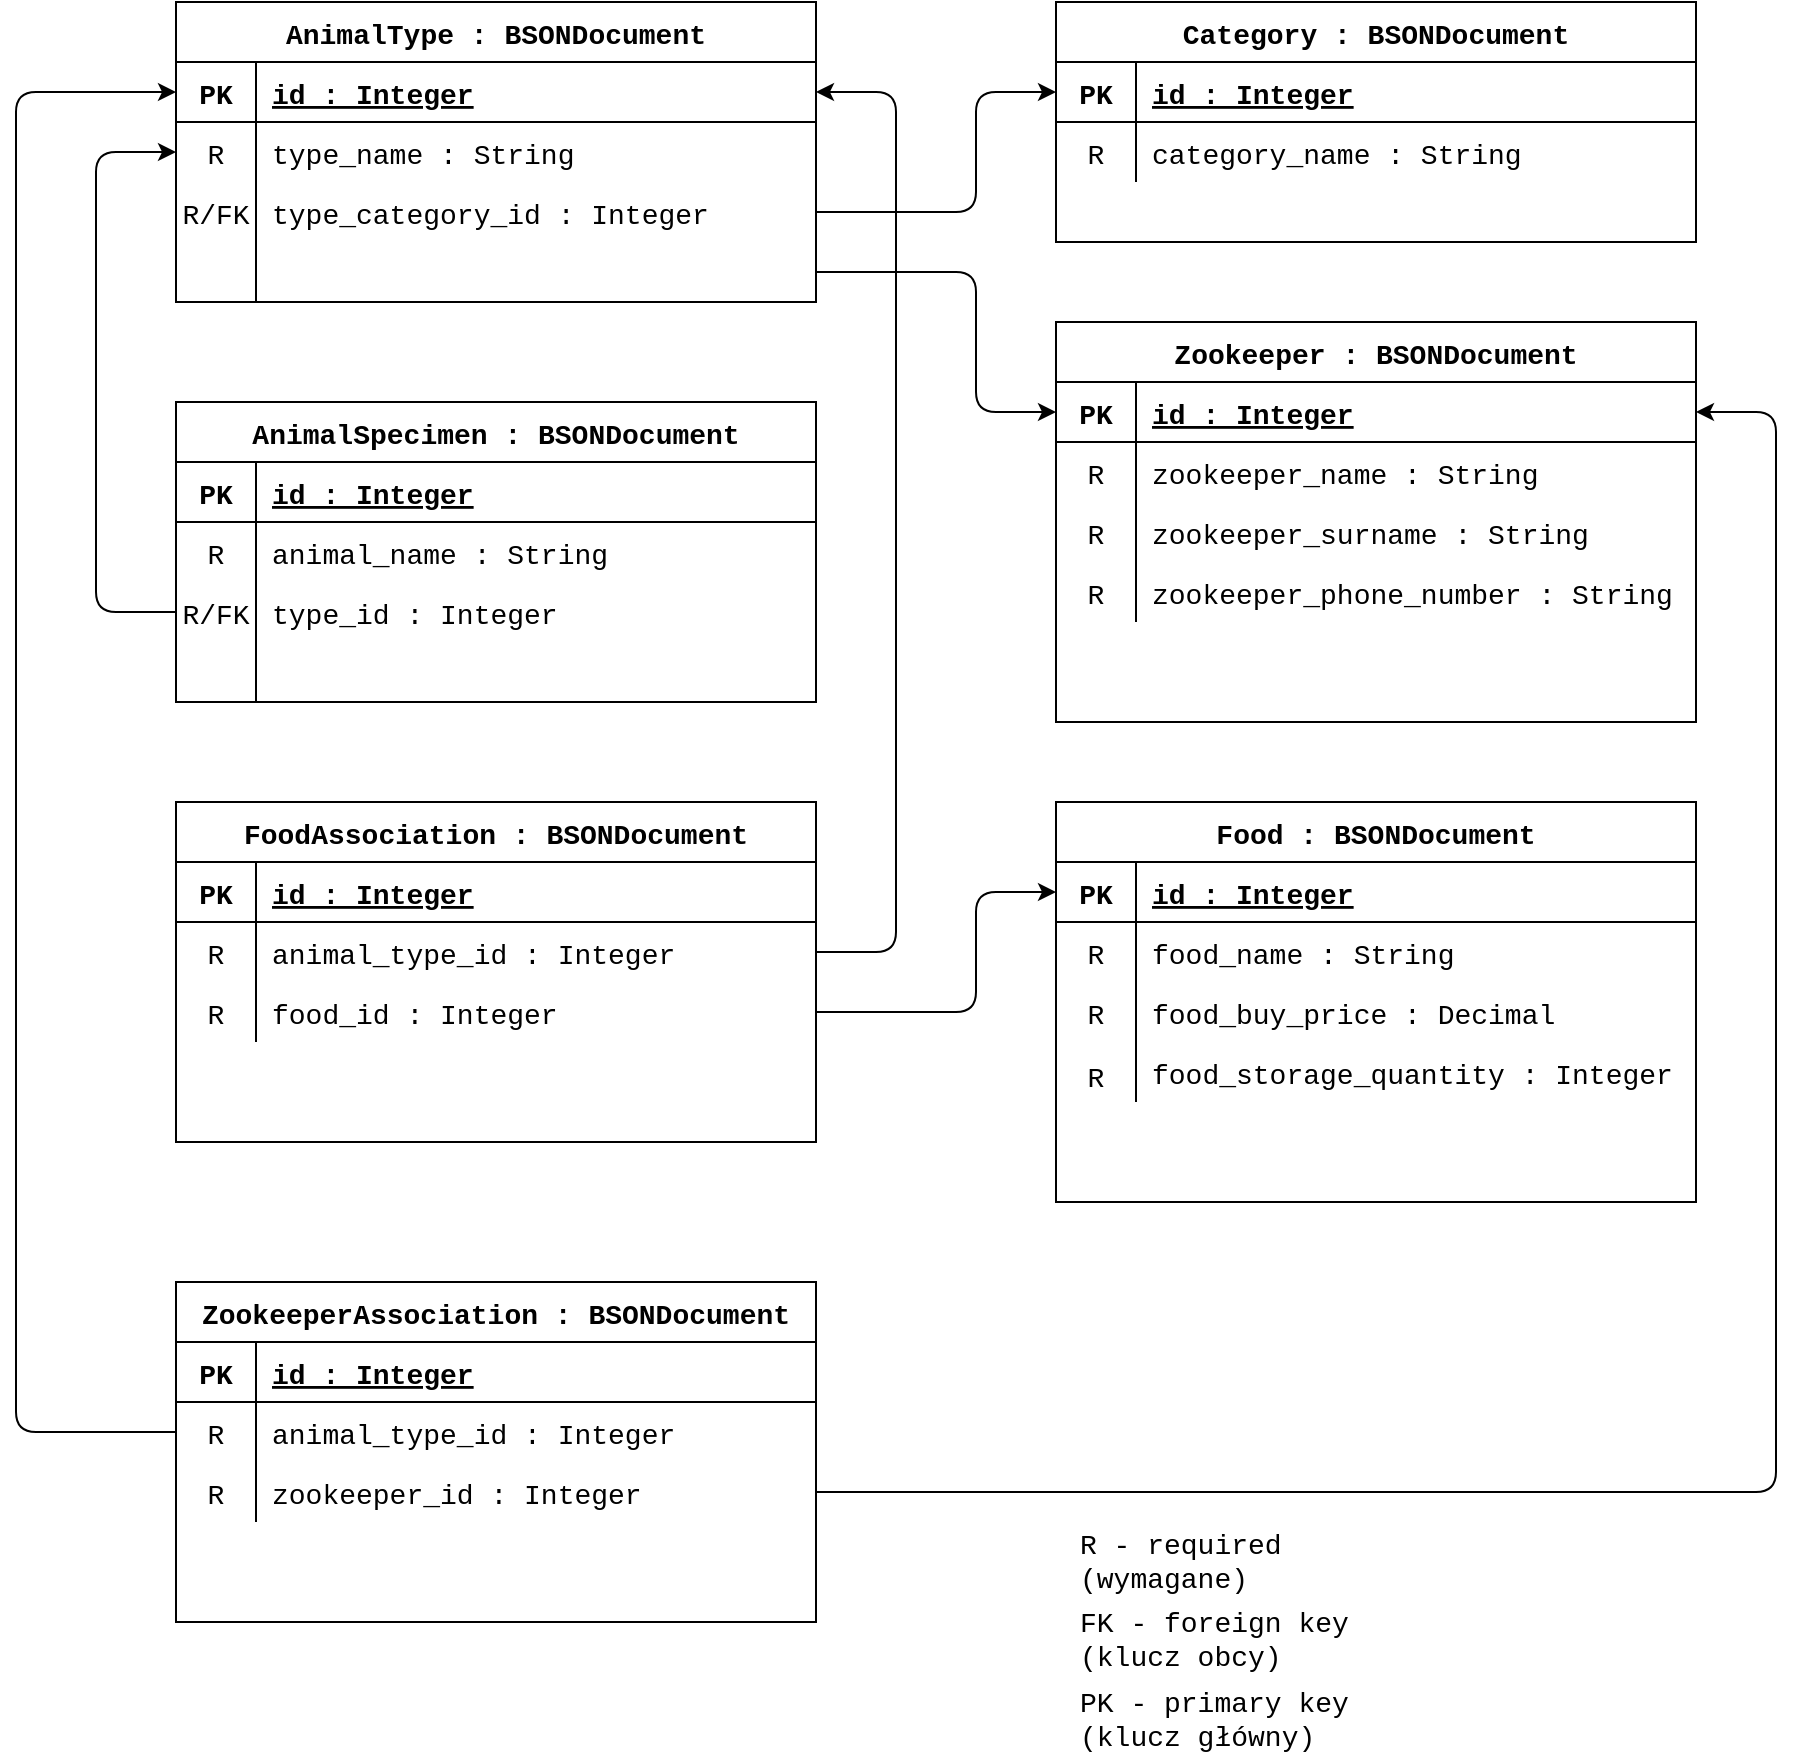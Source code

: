 <mxfile version="14.7.3" type="github">
  <diagram id="IGLxWHjV8x6iXl9puWFN" name="Page-1">
    <mxGraphModel dx="1822" dy="791" grid="1" gridSize="10" guides="1" tooltips="1" connect="1" arrows="1" fold="1" page="0" pageScale="1" pageWidth="827" pageHeight="1169" math="0" shadow="0">
      <root>
        <mxCell id="0" />
        <mxCell id="1" parent="0" />
        <mxCell id="Fxgzw8GBScZq0T7jmYtF-1" value="Zookeeper : BSONDocument" style="shape=table;startSize=30;container=1;collapsible=1;childLayout=tableLayout;fixedRows=1;rowLines=0;fontStyle=1;align=center;resizeLast=1;fontFamily=Courier New;fontSize=14;" parent="1" vertex="1">
          <mxGeometry x="440" y="240" width="320" height="200" as="geometry" />
        </mxCell>
        <mxCell id="Fxgzw8GBScZq0T7jmYtF-2" value="" style="shape=partialRectangle;collapsible=0;dropTarget=0;pointerEvents=0;fillColor=none;top=0;left=0;bottom=1;right=0;points=[[0,0.5],[1,0.5]];portConstraint=eastwest;fontFamily=Courier New;fontSize=14;" parent="Fxgzw8GBScZq0T7jmYtF-1" vertex="1">
          <mxGeometry y="30" width="320" height="30" as="geometry" />
        </mxCell>
        <mxCell id="Fxgzw8GBScZq0T7jmYtF-3" value="PK" style="shape=partialRectangle;connectable=0;fillColor=none;top=0;left=0;bottom=0;right=0;fontStyle=1;overflow=hidden;fontFamily=Courier New;fontSize=14;" parent="Fxgzw8GBScZq0T7jmYtF-2" vertex="1">
          <mxGeometry width="40" height="30" as="geometry" />
        </mxCell>
        <mxCell id="Fxgzw8GBScZq0T7jmYtF-4" value="id : Integer" style="shape=partialRectangle;connectable=0;fillColor=none;top=0;left=0;bottom=0;right=0;align=left;spacingLeft=6;fontStyle=5;overflow=hidden;fontFamily=Courier New;fontSize=14;" parent="Fxgzw8GBScZq0T7jmYtF-2" vertex="1">
          <mxGeometry x="40" width="280" height="30" as="geometry" />
        </mxCell>
        <mxCell id="Fxgzw8GBScZq0T7jmYtF-5" value="" style="shape=partialRectangle;collapsible=0;dropTarget=0;pointerEvents=0;fillColor=none;top=0;left=0;bottom=0;right=0;points=[[0,0.5],[1,0.5]];portConstraint=eastwest;fontFamily=Courier New;fontSize=14;" parent="Fxgzw8GBScZq0T7jmYtF-1" vertex="1">
          <mxGeometry y="60" width="320" height="30" as="geometry" />
        </mxCell>
        <mxCell id="Fxgzw8GBScZq0T7jmYtF-6" value="R" style="shape=partialRectangle;connectable=0;fillColor=none;top=0;left=0;bottom=0;right=0;editable=1;overflow=hidden;fontFamily=Courier New;fontSize=14;" parent="Fxgzw8GBScZq0T7jmYtF-5" vertex="1">
          <mxGeometry width="40" height="30" as="geometry" />
        </mxCell>
        <mxCell id="Fxgzw8GBScZq0T7jmYtF-7" value="zookeeper_name : String" style="shape=partialRectangle;connectable=0;fillColor=none;top=0;left=0;bottom=0;right=0;align=left;spacingLeft=6;overflow=hidden;fontFamily=Courier New;fontSize=14;" parent="Fxgzw8GBScZq0T7jmYtF-5" vertex="1">
          <mxGeometry x="40" width="280" height="30" as="geometry" />
        </mxCell>
        <mxCell id="Fxgzw8GBScZq0T7jmYtF-8" value="" style="shape=partialRectangle;collapsible=0;dropTarget=0;pointerEvents=0;fillColor=none;top=0;left=0;bottom=0;right=0;points=[[0,0.5],[1,0.5]];portConstraint=eastwest;fontFamily=Courier New;fontSize=14;" parent="Fxgzw8GBScZq0T7jmYtF-1" vertex="1">
          <mxGeometry y="90" width="320" height="30" as="geometry" />
        </mxCell>
        <mxCell id="Fxgzw8GBScZq0T7jmYtF-9" value="R" style="shape=partialRectangle;connectable=0;fillColor=none;top=0;left=0;bottom=0;right=0;editable=1;overflow=hidden;fontFamily=Courier New;fontSize=14;" parent="Fxgzw8GBScZq0T7jmYtF-8" vertex="1">
          <mxGeometry width="40" height="30" as="geometry" />
        </mxCell>
        <mxCell id="Fxgzw8GBScZq0T7jmYtF-10" value="zookeeper_surname : String" style="shape=partialRectangle;connectable=0;fillColor=none;top=0;left=0;bottom=0;right=0;align=left;spacingLeft=6;overflow=hidden;fontFamily=Courier New;fontSize=14;" parent="Fxgzw8GBScZq0T7jmYtF-8" vertex="1">
          <mxGeometry x="40" width="280" height="30" as="geometry" />
        </mxCell>
        <mxCell id="Fxgzw8GBScZq0T7jmYtF-11" value="" style="shape=partialRectangle;collapsible=0;dropTarget=0;pointerEvents=0;fillColor=none;top=0;left=0;bottom=0;right=0;points=[[0,0.5],[1,0.5]];portConstraint=eastwest;fontFamily=Courier New;fontSize=14;" parent="Fxgzw8GBScZq0T7jmYtF-1" vertex="1">
          <mxGeometry y="120" width="320" height="30" as="geometry" />
        </mxCell>
        <mxCell id="Fxgzw8GBScZq0T7jmYtF-12" value="R" style="shape=partialRectangle;connectable=0;fillColor=none;top=0;left=0;bottom=0;right=0;editable=1;overflow=hidden;fontFamily=Courier New;fontSize=14;" parent="Fxgzw8GBScZq0T7jmYtF-11" vertex="1">
          <mxGeometry width="40" height="30" as="geometry" />
        </mxCell>
        <mxCell id="Fxgzw8GBScZq0T7jmYtF-13" value="zookeeper_phone_number : String" style="shape=partialRectangle;connectable=0;fillColor=none;top=0;left=0;bottom=0;right=0;align=left;spacingLeft=6;overflow=hidden;fontFamily=Courier New;fontSize=14;" parent="Fxgzw8GBScZq0T7jmYtF-11" vertex="1">
          <mxGeometry x="40" width="280" height="30" as="geometry" />
        </mxCell>
        <mxCell id="Fxgzw8GBScZq0T7jmYtF-14" value="Category : BSONDocument" style="shape=table;startSize=30;container=1;collapsible=1;childLayout=tableLayout;fixedRows=1;rowLines=0;fontStyle=1;align=center;resizeLast=1;fontFamily=Courier New;fontSize=14;" parent="1" vertex="1">
          <mxGeometry x="440" y="80" width="320" height="120" as="geometry" />
        </mxCell>
        <mxCell id="Fxgzw8GBScZq0T7jmYtF-15" value="" style="shape=partialRectangle;collapsible=0;dropTarget=0;pointerEvents=0;fillColor=none;top=0;left=0;bottom=1;right=0;points=[[0,0.5],[1,0.5]];portConstraint=eastwest;fontFamily=Courier New;fontSize=14;" parent="Fxgzw8GBScZq0T7jmYtF-14" vertex="1">
          <mxGeometry y="30" width="320" height="30" as="geometry" />
        </mxCell>
        <mxCell id="Fxgzw8GBScZq0T7jmYtF-16" value="PK" style="shape=partialRectangle;connectable=0;fillColor=none;top=0;left=0;bottom=0;right=0;fontStyle=1;overflow=hidden;fontFamily=Courier New;fontSize=14;" parent="Fxgzw8GBScZq0T7jmYtF-15" vertex="1">
          <mxGeometry width="40" height="30" as="geometry" />
        </mxCell>
        <mxCell id="Fxgzw8GBScZq0T7jmYtF-17" value="id : Integer" style="shape=partialRectangle;connectable=0;fillColor=none;top=0;left=0;bottom=0;right=0;align=left;spacingLeft=6;fontStyle=5;overflow=hidden;fontFamily=Courier New;fontSize=14;" parent="Fxgzw8GBScZq0T7jmYtF-15" vertex="1">
          <mxGeometry x="40" width="280" height="30" as="geometry" />
        </mxCell>
        <mxCell id="Fxgzw8GBScZq0T7jmYtF-18" value="" style="shape=partialRectangle;collapsible=0;dropTarget=0;pointerEvents=0;fillColor=none;top=0;left=0;bottom=0;right=0;points=[[0,0.5],[1,0.5]];portConstraint=eastwest;fontFamily=Courier New;fontSize=14;" parent="Fxgzw8GBScZq0T7jmYtF-14" vertex="1">
          <mxGeometry y="60" width="320" height="30" as="geometry" />
        </mxCell>
        <mxCell id="Fxgzw8GBScZq0T7jmYtF-19" value="R" style="shape=partialRectangle;connectable=0;fillColor=none;top=0;left=0;bottom=0;right=0;editable=1;overflow=hidden;fontFamily=Courier New;fontSize=14;" parent="Fxgzw8GBScZq0T7jmYtF-18" vertex="1">
          <mxGeometry width="40" height="30" as="geometry" />
        </mxCell>
        <mxCell id="Fxgzw8GBScZq0T7jmYtF-20" value="category_name : String" style="shape=partialRectangle;connectable=0;fillColor=none;top=0;left=0;bottom=0;right=0;align=left;spacingLeft=6;overflow=hidden;fontFamily=Courier New;fontSize=14;" parent="Fxgzw8GBScZq0T7jmYtF-18" vertex="1">
          <mxGeometry x="40" width="280" height="30" as="geometry" />
        </mxCell>
        <mxCell id="Fxgzw8GBScZq0T7jmYtF-21" value="" style="group;fontFamily=Courier New;fontSize=14;" parent="1" vertex="1" connectable="0">
          <mxGeometry x="440" y="480" width="320" height="200" as="geometry" />
        </mxCell>
        <mxCell id="Fxgzw8GBScZq0T7jmYtF-22" value="Food : BSONDocument" style="shape=table;startSize=30;container=1;collapsible=1;childLayout=tableLayout;fixedRows=1;rowLines=0;fontStyle=1;align=center;resizeLast=1;fontFamily=Courier New;fontSize=14;" parent="Fxgzw8GBScZq0T7jmYtF-21" vertex="1">
          <mxGeometry width="320" height="200" as="geometry" />
        </mxCell>
        <mxCell id="Fxgzw8GBScZq0T7jmYtF-23" value="" style="shape=partialRectangle;collapsible=0;dropTarget=0;pointerEvents=0;fillColor=none;top=0;left=0;bottom=1;right=0;points=[[0,0.5],[1,0.5]];portConstraint=eastwest;fontFamily=Courier New;fontSize=14;" parent="Fxgzw8GBScZq0T7jmYtF-22" vertex="1">
          <mxGeometry y="30" width="320" height="30" as="geometry" />
        </mxCell>
        <mxCell id="Fxgzw8GBScZq0T7jmYtF-24" value="PK" style="shape=partialRectangle;connectable=0;fillColor=none;top=0;left=0;bottom=0;right=0;fontStyle=1;overflow=hidden;fontFamily=Courier New;fontSize=14;" parent="Fxgzw8GBScZq0T7jmYtF-23" vertex="1">
          <mxGeometry width="40" height="30" as="geometry" />
        </mxCell>
        <mxCell id="Fxgzw8GBScZq0T7jmYtF-25" value="id : Integer" style="shape=partialRectangle;connectable=0;fillColor=none;top=0;left=0;bottom=0;right=0;align=left;spacingLeft=6;fontStyle=5;overflow=hidden;fontFamily=Courier New;fontSize=14;" parent="Fxgzw8GBScZq0T7jmYtF-23" vertex="1">
          <mxGeometry x="40" width="280" height="30" as="geometry" />
        </mxCell>
        <mxCell id="Fxgzw8GBScZq0T7jmYtF-26" value="" style="shape=partialRectangle;collapsible=0;dropTarget=0;pointerEvents=0;fillColor=none;top=0;left=0;bottom=0;right=0;points=[[0,0.5],[1,0.5]];portConstraint=eastwest;fontFamily=Courier New;fontSize=14;" parent="Fxgzw8GBScZq0T7jmYtF-22" vertex="1">
          <mxGeometry y="60" width="320" height="30" as="geometry" />
        </mxCell>
        <mxCell id="Fxgzw8GBScZq0T7jmYtF-27" value="R" style="shape=partialRectangle;connectable=0;fillColor=none;top=0;left=0;bottom=0;right=0;editable=1;overflow=hidden;fontFamily=Courier New;fontSize=14;" parent="Fxgzw8GBScZq0T7jmYtF-26" vertex="1">
          <mxGeometry width="40" height="30" as="geometry" />
        </mxCell>
        <mxCell id="Fxgzw8GBScZq0T7jmYtF-28" value="food_name : String" style="shape=partialRectangle;connectable=0;fillColor=none;top=0;left=0;bottom=0;right=0;align=left;spacingLeft=6;overflow=hidden;fontFamily=Courier New;fontSize=14;" parent="Fxgzw8GBScZq0T7jmYtF-26" vertex="1">
          <mxGeometry x="40" width="280" height="30" as="geometry" />
        </mxCell>
        <mxCell id="Fxgzw8GBScZq0T7jmYtF-29" value="" style="shape=partialRectangle;collapsible=0;dropTarget=0;pointerEvents=0;fillColor=none;top=0;left=0;bottom=0;right=0;points=[[0,0.5],[1,0.5]];portConstraint=eastwest;fontFamily=Courier New;fontSize=14;" parent="Fxgzw8GBScZq0T7jmYtF-22" vertex="1">
          <mxGeometry y="90" width="320" height="30" as="geometry" />
        </mxCell>
        <mxCell id="Fxgzw8GBScZq0T7jmYtF-30" value="" style="shape=partialRectangle;connectable=0;fillColor=none;top=0;left=0;bottom=0;right=0;editable=1;overflow=hidden;fontFamily=Courier New;fontSize=14;" parent="Fxgzw8GBScZq0T7jmYtF-29" vertex="1">
          <mxGeometry width="40" height="30" as="geometry" />
        </mxCell>
        <mxCell id="Fxgzw8GBScZq0T7jmYtF-31" value="food_buy_price : Decimal" style="shape=partialRectangle;connectable=0;fillColor=none;top=0;left=0;bottom=0;right=0;align=left;spacingLeft=6;overflow=hidden;fontFamily=Courier New;fontSize=14;" parent="Fxgzw8GBScZq0T7jmYtF-29" vertex="1">
          <mxGeometry x="40" width="280" height="30" as="geometry" />
        </mxCell>
        <mxCell id="Fxgzw8GBScZq0T7jmYtF-32" value="" style="shape=partialRectangle;collapsible=0;dropTarget=0;pointerEvents=0;fillColor=none;top=0;left=0;bottom=0;right=0;points=[[0,0.5],[1,0.5]];portConstraint=eastwest;fontFamily=Courier New;fontSize=14;" parent="Fxgzw8GBScZq0T7jmYtF-22" vertex="1">
          <mxGeometry y="120" width="320" height="30" as="geometry" />
        </mxCell>
        <mxCell id="Fxgzw8GBScZq0T7jmYtF-33" value="" style="shape=partialRectangle;connectable=0;fillColor=none;top=0;left=0;bottom=0;right=0;editable=1;overflow=hidden;fontFamily=Courier New;fontSize=14;" parent="Fxgzw8GBScZq0T7jmYtF-32" vertex="1">
          <mxGeometry width="40" height="30" as="geometry" />
        </mxCell>
        <mxCell id="Fxgzw8GBScZq0T7jmYtF-34" value="food_storage_quantity : Integer" style="shape=partialRectangle;connectable=0;fillColor=none;top=0;left=0;bottom=0;right=0;align=left;spacingLeft=6;overflow=hidden;fontFamily=Courier New;fontSize=14;" parent="Fxgzw8GBScZq0T7jmYtF-32" vertex="1">
          <mxGeometry x="40" width="280" height="30" as="geometry" />
        </mxCell>
        <mxCell id="Fxgzw8GBScZq0T7jmYtF-35" value="R" style="shape=partialRectangle;connectable=0;fillColor=none;top=0;left=0;bottom=0;right=0;editable=1;overflow=hidden;fontFamily=Courier New;fontSize=14;" parent="Fxgzw8GBScZq0T7jmYtF-21" vertex="1">
          <mxGeometry y="117.5" width="40" height="37.5" as="geometry" />
        </mxCell>
        <mxCell id="Fxgzw8GBScZq0T7jmYtF-36" value="R" style="shape=partialRectangle;connectable=0;fillColor=none;top=0;left=0;bottom=0;right=0;editable=1;overflow=hidden;fontFamily=Courier New;fontSize=14;" parent="Fxgzw8GBScZq0T7jmYtF-21" vertex="1">
          <mxGeometry y="86" width="40" height="37.5" as="geometry" />
        </mxCell>
        <mxCell id="Fxgzw8GBScZq0T7jmYtF-37" value="" style="group;fontFamily=Courier New;fontSize=14;" parent="1" vertex="1" connectable="0">
          <mxGeometry y="80" width="320" height="240" as="geometry" />
        </mxCell>
        <mxCell id="Fxgzw8GBScZq0T7jmYtF-38" value="AnimalType : BSONDocument" style="shape=table;startSize=30;container=1;collapsible=1;childLayout=tableLayout;fixedRows=1;rowLines=0;fontStyle=1;align=center;resizeLast=1;fontFamily=Courier New;fontSize=14;" parent="Fxgzw8GBScZq0T7jmYtF-37" vertex="1">
          <mxGeometry width="320" height="150" as="geometry" />
        </mxCell>
        <mxCell id="Fxgzw8GBScZq0T7jmYtF-39" value="" style="shape=partialRectangle;collapsible=0;dropTarget=0;pointerEvents=0;fillColor=none;top=0;left=0;bottom=1;right=0;points=[[0,0.5],[1,0.5]];portConstraint=eastwest;fontFamily=Courier New;fontSize=14;" parent="Fxgzw8GBScZq0T7jmYtF-38" vertex="1">
          <mxGeometry y="30" width="320" height="30" as="geometry" />
        </mxCell>
        <mxCell id="Fxgzw8GBScZq0T7jmYtF-40" value="PK" style="shape=partialRectangle;connectable=0;fillColor=none;top=0;left=0;bottom=0;right=0;fontStyle=1;overflow=hidden;fontFamily=Courier New;fontSize=14;" parent="Fxgzw8GBScZq0T7jmYtF-39" vertex="1">
          <mxGeometry width="40" height="30" as="geometry" />
        </mxCell>
        <mxCell id="Fxgzw8GBScZq0T7jmYtF-41" value="id : Integer" style="shape=partialRectangle;connectable=0;fillColor=none;top=0;left=0;bottom=0;right=0;align=left;spacingLeft=6;fontStyle=5;overflow=hidden;fontFamily=Courier New;fontSize=14;" parent="Fxgzw8GBScZq0T7jmYtF-39" vertex="1">
          <mxGeometry x="40" width="280" height="30" as="geometry" />
        </mxCell>
        <mxCell id="Fxgzw8GBScZq0T7jmYtF-42" value="" style="shape=partialRectangle;collapsible=0;dropTarget=0;pointerEvents=0;fillColor=none;top=0;left=0;bottom=0;right=0;points=[[0,0.5],[1,0.5]];portConstraint=eastwest;fontFamily=Courier New;fontSize=14;" parent="Fxgzw8GBScZq0T7jmYtF-38" vertex="1">
          <mxGeometry y="60" width="320" height="30" as="geometry" />
        </mxCell>
        <mxCell id="Fxgzw8GBScZq0T7jmYtF-43" value="R" style="shape=partialRectangle;connectable=0;fillColor=none;top=0;left=0;bottom=0;right=0;editable=1;overflow=hidden;fontFamily=Courier New;fontSize=14;" parent="Fxgzw8GBScZq0T7jmYtF-42" vertex="1">
          <mxGeometry width="40" height="30" as="geometry" />
        </mxCell>
        <mxCell id="Fxgzw8GBScZq0T7jmYtF-44" value="type_name : String" style="shape=partialRectangle;connectable=0;fillColor=none;top=0;left=0;bottom=0;right=0;align=left;spacingLeft=6;overflow=hidden;fontFamily=Courier New;fontSize=14;" parent="Fxgzw8GBScZq0T7jmYtF-42" vertex="1">
          <mxGeometry x="40" width="280" height="30" as="geometry" />
        </mxCell>
        <mxCell id="Fxgzw8GBScZq0T7jmYtF-45" value="" style="shape=partialRectangle;collapsible=0;dropTarget=0;pointerEvents=0;fillColor=none;top=0;left=0;bottom=0;right=0;points=[[0,0.5],[1,0.5]];portConstraint=eastwest;fontFamily=Courier New;fontSize=14;" parent="Fxgzw8GBScZq0T7jmYtF-38" vertex="1">
          <mxGeometry y="90" width="320" height="30" as="geometry" />
        </mxCell>
        <mxCell id="Fxgzw8GBScZq0T7jmYtF-46" value="R/FK" style="shape=partialRectangle;connectable=0;fillColor=none;top=0;left=0;bottom=0;right=0;editable=1;overflow=hidden;fontFamily=Courier New;fontSize=14;" parent="Fxgzw8GBScZq0T7jmYtF-45" vertex="1">
          <mxGeometry width="40" height="30" as="geometry" />
        </mxCell>
        <mxCell id="Fxgzw8GBScZq0T7jmYtF-47" value="type_category_id : Integer" style="shape=partialRectangle;connectable=0;fillColor=none;top=0;left=0;bottom=0;right=0;align=left;spacingLeft=6;overflow=hidden;fontFamily=Courier New;fontSize=14;" parent="Fxgzw8GBScZq0T7jmYtF-45" vertex="1">
          <mxGeometry x="40" width="280" height="30" as="geometry" />
        </mxCell>
        <mxCell id="Fxgzw8GBScZq0T7jmYtF-48" value="" style="shape=partialRectangle;collapsible=0;dropTarget=0;pointerEvents=0;fillColor=none;top=0;left=0;bottom=0;right=0;points=[[0,0.5],[1,0.5]];portConstraint=eastwest;fontFamily=Courier New;fontSize=14;" parent="Fxgzw8GBScZq0T7jmYtF-38" vertex="1">
          <mxGeometry y="120" width="320" height="30" as="geometry" />
        </mxCell>
        <mxCell id="Fxgzw8GBScZq0T7jmYtF-49" value="" style="shape=partialRectangle;connectable=0;fillColor=none;top=0;left=0;bottom=0;right=0;editable=1;overflow=hidden;fontFamily=Courier New;fontSize=14;" parent="Fxgzw8GBScZq0T7jmYtF-48" vertex="1">
          <mxGeometry width="40" height="30" as="geometry" />
        </mxCell>
        <mxCell id="Fxgzw8GBScZq0T7jmYtF-50" value="" style="shape=partialRectangle;connectable=0;fillColor=none;top=0;left=0;bottom=0;right=0;align=left;spacingLeft=6;overflow=hidden;fontFamily=Courier New;fontSize=14;" parent="Fxgzw8GBScZq0T7jmYtF-48" vertex="1">
          <mxGeometry x="40" width="280" height="30" as="geometry" />
        </mxCell>
        <mxCell id="Fxgzw8GBScZq0T7jmYtF-60" value="&lt;div&gt;R - required&lt;/div&gt;&lt;div&gt;(wymagane)&lt;/div&gt;" style="text;html=1;strokeColor=none;fillColor=none;align=left;verticalAlign=middle;whiteSpace=wrap;rounded=0;fontFamily=Courier New;fontSize=14;spacingLeft=10;" parent="1" vertex="1">
          <mxGeometry x="440" y="840" width="240" height="39" as="geometry" />
        </mxCell>
        <mxCell id="Fxgzw8GBScZq0T7jmYtF-61" value="&lt;div&gt;FK - foreign key&lt;/div&gt;&lt;div&gt;(klucz obcy)&lt;br&gt;&lt;/div&gt;" style="text;html=1;strokeColor=none;fillColor=none;align=left;verticalAlign=middle;whiteSpace=wrap;rounded=0;fontFamily=Courier New;fontSize=14;spacingLeft=10;" parent="1" vertex="1">
          <mxGeometry x="440" y="879" width="240" height="40" as="geometry" />
        </mxCell>
        <mxCell id="Fxgzw8GBScZq0T7jmYtF-63" value="&lt;div&gt;PK - primary key&lt;/div&gt;&lt;div&gt;(klucz główny)&lt;br&gt;&lt;/div&gt;" style="text;html=1;strokeColor=none;fillColor=none;align=left;verticalAlign=middle;whiteSpace=wrap;rounded=0;fontFamily=Courier New;fontSize=14;spacingLeft=10;" parent="1" vertex="1">
          <mxGeometry x="440" y="919" width="240" height="40" as="geometry" />
        </mxCell>
        <mxCell id="6MuuVzTeAzCvTg_UAYK_-52" value="" style="group;fontFamily=Courier New;fontSize=14;" parent="1" vertex="1" connectable="0">
          <mxGeometry y="280" width="320" height="160" as="geometry" />
        </mxCell>
        <mxCell id="6MuuVzTeAzCvTg_UAYK_-53" value="AnimalSpecimen : BSONDocument" style="shape=table;startSize=30;container=1;collapsible=1;childLayout=tableLayout;fixedRows=1;rowLines=0;fontStyle=1;align=center;resizeLast=1;fontFamily=Courier New;fontSize=14;" parent="6MuuVzTeAzCvTg_UAYK_-52" vertex="1">
          <mxGeometry width="320" height="150" as="geometry" />
        </mxCell>
        <mxCell id="6MuuVzTeAzCvTg_UAYK_-54" value="" style="shape=partialRectangle;collapsible=0;dropTarget=0;pointerEvents=0;fillColor=none;top=0;left=0;bottom=1;right=0;points=[[0,0.5],[1,0.5]];portConstraint=eastwest;fontFamily=Courier New;fontSize=14;" parent="6MuuVzTeAzCvTg_UAYK_-53" vertex="1">
          <mxGeometry y="30" width="320" height="30" as="geometry" />
        </mxCell>
        <mxCell id="6MuuVzTeAzCvTg_UAYK_-55" value="PK" style="shape=partialRectangle;connectable=0;fillColor=none;top=0;left=0;bottom=0;right=0;fontStyle=1;overflow=hidden;fontFamily=Courier New;fontSize=14;" parent="6MuuVzTeAzCvTg_UAYK_-54" vertex="1">
          <mxGeometry width="40" height="30" as="geometry" />
        </mxCell>
        <mxCell id="6MuuVzTeAzCvTg_UAYK_-56" value="id : Integer" style="shape=partialRectangle;connectable=0;fillColor=none;top=0;left=0;bottom=0;right=0;align=left;spacingLeft=6;fontStyle=5;overflow=hidden;fontFamily=Courier New;fontSize=14;" parent="6MuuVzTeAzCvTg_UAYK_-54" vertex="1">
          <mxGeometry x="40" width="280" height="30" as="geometry" />
        </mxCell>
        <mxCell id="6MuuVzTeAzCvTg_UAYK_-57" value="" style="shape=partialRectangle;collapsible=0;dropTarget=0;pointerEvents=0;fillColor=none;top=0;left=0;bottom=0;right=0;points=[[0,0.5],[1,0.5]];portConstraint=eastwest;fontFamily=Courier New;fontSize=14;" parent="6MuuVzTeAzCvTg_UAYK_-53" vertex="1">
          <mxGeometry y="60" width="320" height="30" as="geometry" />
        </mxCell>
        <mxCell id="6MuuVzTeAzCvTg_UAYK_-58" value="R" style="shape=partialRectangle;connectable=0;fillColor=none;top=0;left=0;bottom=0;right=0;editable=1;overflow=hidden;fontFamily=Courier New;fontSize=14;" parent="6MuuVzTeAzCvTg_UAYK_-57" vertex="1">
          <mxGeometry width="40" height="30" as="geometry" />
        </mxCell>
        <mxCell id="6MuuVzTeAzCvTg_UAYK_-59" value="animal_name : String" style="shape=partialRectangle;connectable=0;fillColor=none;top=0;left=0;bottom=0;right=0;align=left;spacingLeft=6;overflow=hidden;fontFamily=Courier New;fontSize=14;" parent="6MuuVzTeAzCvTg_UAYK_-57" vertex="1">
          <mxGeometry x="40" width="280" height="30" as="geometry" />
        </mxCell>
        <mxCell id="6MuuVzTeAzCvTg_UAYK_-60" value="" style="shape=partialRectangle;collapsible=0;dropTarget=0;pointerEvents=0;fillColor=none;top=0;left=0;bottom=0;right=0;points=[[0,0.5],[1,0.5]];portConstraint=eastwest;fontFamily=Courier New;fontSize=14;" parent="6MuuVzTeAzCvTg_UAYK_-53" vertex="1">
          <mxGeometry y="90" width="320" height="30" as="geometry" />
        </mxCell>
        <mxCell id="6MuuVzTeAzCvTg_UAYK_-61" value="R/FK" style="shape=partialRectangle;connectable=0;fillColor=none;top=0;left=0;bottom=0;right=0;editable=1;overflow=hidden;fontFamily=Courier New;fontSize=14;" parent="6MuuVzTeAzCvTg_UAYK_-60" vertex="1">
          <mxGeometry width="40" height="30" as="geometry" />
        </mxCell>
        <mxCell id="6MuuVzTeAzCvTg_UAYK_-62" value="type_id : Integer" style="shape=partialRectangle;connectable=0;fillColor=none;top=0;left=0;bottom=0;right=0;align=left;spacingLeft=6;overflow=hidden;fontFamily=Courier New;fontSize=14;" parent="6MuuVzTeAzCvTg_UAYK_-60" vertex="1">
          <mxGeometry x="40" width="280" height="30" as="geometry" />
        </mxCell>
        <mxCell id="6MuuVzTeAzCvTg_UAYK_-63" value="" style="shape=partialRectangle;collapsible=0;dropTarget=0;pointerEvents=0;fillColor=none;top=0;left=0;bottom=0;right=0;points=[[0,0.5],[1,0.5]];portConstraint=eastwest;fontFamily=Courier New;fontSize=14;" parent="6MuuVzTeAzCvTg_UAYK_-53" vertex="1">
          <mxGeometry y="120" width="320" height="30" as="geometry" />
        </mxCell>
        <mxCell id="6MuuVzTeAzCvTg_UAYK_-64" value="" style="shape=partialRectangle;connectable=0;fillColor=none;top=0;left=0;bottom=0;right=0;editable=1;overflow=hidden;fontFamily=Courier New;fontSize=14;" parent="6MuuVzTeAzCvTg_UAYK_-63" vertex="1">
          <mxGeometry width="40" height="30" as="geometry" />
        </mxCell>
        <mxCell id="6MuuVzTeAzCvTg_UAYK_-65" value="" style="shape=partialRectangle;connectable=0;fillColor=none;top=0;left=0;bottom=0;right=0;align=left;spacingLeft=6;overflow=hidden;fontFamily=Courier New;fontSize=14;" parent="6MuuVzTeAzCvTg_UAYK_-63" vertex="1">
          <mxGeometry x="40" width="280" height="30" as="geometry" />
        </mxCell>
        <mxCell id="6MuuVzTeAzCvTg_UAYK_-72" value="" style="endArrow=classic;html=1;fontFamily=Courier New;entryX=0;entryY=0.5;entryDx=0;entryDy=0;exitX=1;exitY=0.5;exitDx=0;exitDy=0;edgeStyle=elbowEdgeStyle;" parent="1" source="Fxgzw8GBScZq0T7jmYtF-45" target="Fxgzw8GBScZq0T7jmYtF-15" edge="1">
          <mxGeometry width="50" height="50" relative="1" as="geometry">
            <mxPoint x="380" y="480" as="sourcePoint" />
            <mxPoint x="430" y="430" as="targetPoint" />
            <Array as="points">
              <mxPoint x="400" y="160" />
            </Array>
          </mxGeometry>
        </mxCell>
        <mxCell id="6MuuVzTeAzCvTg_UAYK_-73" value="" style="endArrow=classic;html=1;fontFamily=Courier New;entryX=0;entryY=0.5;entryDx=0;entryDy=0;exitX=1;exitY=0.5;exitDx=0;exitDy=0;edgeStyle=elbowEdgeStyle;" parent="1" source="Fxgzw8GBScZq0T7jmYtF-48" target="Fxgzw8GBScZq0T7jmYtF-2" edge="1">
          <mxGeometry width="50" height="50" relative="1" as="geometry">
            <mxPoint x="330" y="195" as="sourcePoint" />
            <mxPoint x="450" y="135" as="targetPoint" />
            <Array as="points">
              <mxPoint x="400" y="250" />
            </Array>
          </mxGeometry>
        </mxCell>
        <mxCell id="6MuuVzTeAzCvTg_UAYK_-75" value="" style="endArrow=classic;html=1;fontFamily=Courier New;edgeStyle=elbowEdgeStyle;entryX=0;entryY=0.5;entryDx=0;entryDy=0;exitX=0;exitY=0.5;exitDx=0;exitDy=0;" parent="1" target="Fxgzw8GBScZq0T7jmYtF-42" edge="1" source="6MuuVzTeAzCvTg_UAYK_-60">
          <mxGeometry width="50" height="50" relative="1" as="geometry">
            <mxPoint y="465" as="sourcePoint" />
            <mxPoint y="160" as="targetPoint" />
            <Array as="points">
              <mxPoint x="-40" y="313" />
            </Array>
          </mxGeometry>
        </mxCell>
        <mxCell id="6MuuVzTeAzCvTg_UAYK_-76" value="" style="group;fontFamily=Courier New;fontSize=14;" parent="1" vertex="1" connectable="0">
          <mxGeometry y="480" width="320" height="200" as="geometry" />
        </mxCell>
        <mxCell id="6MuuVzTeAzCvTg_UAYK_-77" value="FoodAssociation : BSONDocument" style="shape=table;startSize=30;container=1;collapsible=1;childLayout=tableLayout;fixedRows=1;rowLines=0;fontStyle=1;align=center;resizeLast=1;fontFamily=Courier New;fontSize=14;" parent="6MuuVzTeAzCvTg_UAYK_-76" vertex="1">
          <mxGeometry width="320" height="170" as="geometry" />
        </mxCell>
        <mxCell id="6MuuVzTeAzCvTg_UAYK_-78" value="" style="shape=partialRectangle;collapsible=0;dropTarget=0;pointerEvents=0;fillColor=none;top=0;left=0;bottom=1;right=0;points=[[0,0.5],[1,0.5]];portConstraint=eastwest;fontFamily=Courier New;fontSize=14;" parent="6MuuVzTeAzCvTg_UAYK_-77" vertex="1">
          <mxGeometry y="30" width="320" height="30" as="geometry" />
        </mxCell>
        <mxCell id="6MuuVzTeAzCvTg_UAYK_-79" value="PK" style="shape=partialRectangle;connectable=0;fillColor=none;top=0;left=0;bottom=0;right=0;fontStyle=1;overflow=hidden;fontFamily=Courier New;fontSize=14;" parent="6MuuVzTeAzCvTg_UAYK_-78" vertex="1">
          <mxGeometry width="40" height="30" as="geometry" />
        </mxCell>
        <mxCell id="6MuuVzTeAzCvTg_UAYK_-80" value="id : Integer" style="shape=partialRectangle;connectable=0;fillColor=none;top=0;left=0;bottom=0;right=0;align=left;spacingLeft=6;fontStyle=5;overflow=hidden;fontFamily=Courier New;fontSize=14;" parent="6MuuVzTeAzCvTg_UAYK_-78" vertex="1">
          <mxGeometry x="40" width="280" height="30" as="geometry" />
        </mxCell>
        <mxCell id="6MuuVzTeAzCvTg_UAYK_-81" value="" style="shape=partialRectangle;collapsible=0;dropTarget=0;pointerEvents=0;fillColor=none;top=0;left=0;bottom=0;right=0;points=[[0,0.5],[1,0.5]];portConstraint=eastwest;fontFamily=Courier New;fontSize=14;" parent="6MuuVzTeAzCvTg_UAYK_-77" vertex="1">
          <mxGeometry y="60" width="320" height="30" as="geometry" />
        </mxCell>
        <mxCell id="6MuuVzTeAzCvTg_UAYK_-82" value="R" style="shape=partialRectangle;connectable=0;fillColor=none;top=0;left=0;bottom=0;right=0;editable=1;overflow=hidden;fontFamily=Courier New;fontSize=14;" parent="6MuuVzTeAzCvTg_UAYK_-81" vertex="1">
          <mxGeometry width="40" height="30" as="geometry" />
        </mxCell>
        <mxCell id="6MuuVzTeAzCvTg_UAYK_-83" value="animal_type_id : Integer" style="shape=partialRectangle;connectable=0;fillColor=none;top=0;left=0;bottom=0;right=0;align=left;spacingLeft=6;overflow=hidden;fontFamily=Courier New;fontSize=14;" parent="6MuuVzTeAzCvTg_UAYK_-81" vertex="1">
          <mxGeometry x="40" width="280" height="30" as="geometry" />
        </mxCell>
        <mxCell id="6MuuVzTeAzCvTg_UAYK_-84" value="" style="shape=partialRectangle;collapsible=0;dropTarget=0;pointerEvents=0;fillColor=none;top=0;left=0;bottom=0;right=0;points=[[0,0.5],[1,0.5]];portConstraint=eastwest;fontFamily=Courier New;fontSize=14;" parent="6MuuVzTeAzCvTg_UAYK_-77" vertex="1">
          <mxGeometry y="90" width="320" height="30" as="geometry" />
        </mxCell>
        <mxCell id="6MuuVzTeAzCvTg_UAYK_-85" value="" style="shape=partialRectangle;connectable=0;fillColor=none;top=0;left=0;bottom=0;right=0;editable=1;overflow=hidden;fontFamily=Courier New;fontSize=14;" parent="6MuuVzTeAzCvTg_UAYK_-84" vertex="1">
          <mxGeometry width="40" height="30" as="geometry" />
        </mxCell>
        <mxCell id="6MuuVzTeAzCvTg_UAYK_-86" value="food_id : Integer" style="shape=partialRectangle;connectable=0;fillColor=none;top=0;left=0;bottom=0;right=0;align=left;spacingLeft=6;overflow=hidden;fontFamily=Courier New;fontSize=14;" parent="6MuuVzTeAzCvTg_UAYK_-84" vertex="1">
          <mxGeometry x="40" width="280" height="30" as="geometry" />
        </mxCell>
        <mxCell id="6MuuVzTeAzCvTg_UAYK_-91" value="R" style="shape=partialRectangle;connectable=0;fillColor=none;top=0;left=0;bottom=0;right=0;editable=1;overflow=hidden;fontFamily=Courier New;fontSize=14;" parent="6MuuVzTeAzCvTg_UAYK_-76" vertex="1">
          <mxGeometry y="86" width="40" height="37.5" as="geometry" />
        </mxCell>
        <mxCell id="6MuuVzTeAzCvTg_UAYK_-92" value="" style="endArrow=classic;html=1;fontFamily=Courier New;edgeStyle=elbowEdgeStyle;entryX=1;entryY=0.5;entryDx=0;entryDy=0;exitX=1;exitY=0.5;exitDx=0;exitDy=0;" parent="1" source="6MuuVzTeAzCvTg_UAYK_-81" target="Fxgzw8GBScZq0T7jmYtF-39" edge="1">
          <mxGeometry width="50" height="50" relative="1" as="geometry">
            <mxPoint x="320" y="719" as="sourcePoint" />
            <mxPoint x="330" y="130" as="targetPoint" />
            <Array as="points">
              <mxPoint x="360" y="559" />
            </Array>
          </mxGeometry>
        </mxCell>
        <mxCell id="6MuuVzTeAzCvTg_UAYK_-93" value="" style="endArrow=classic;html=1;fontFamily=Courier New;edgeStyle=elbowEdgeStyle;entryX=0;entryY=0.5;entryDx=0;entryDy=0;exitX=1;exitY=0.5;exitDx=0;exitDy=0;" parent="1" source="6MuuVzTeAzCvTg_UAYK_-84" target="Fxgzw8GBScZq0T7jmYtF-23" edge="1">
          <mxGeometry width="50" height="50" relative="1" as="geometry">
            <mxPoint x="330" y="725" as="sourcePoint" />
            <mxPoint x="330" y="135" as="targetPoint" />
            <Array as="points">
              <mxPoint x="400" y="510" />
              <mxPoint x="400" y="440" />
              <mxPoint x="370" y="569" />
            </Array>
          </mxGeometry>
        </mxCell>
        <mxCell id="utDRRcgvDu3ZMU5NzHpO-1" value="" style="group;fontFamily=Courier New;fontSize=14;" parent="1" vertex="1" connectable="0">
          <mxGeometry y="720" width="320" height="200" as="geometry" />
        </mxCell>
        <mxCell id="utDRRcgvDu3ZMU5NzHpO-2" value="ZookeeperAssociation : BSONDocument" style="shape=table;startSize=30;container=1;collapsible=1;childLayout=tableLayout;fixedRows=1;rowLines=0;fontStyle=1;align=center;resizeLast=1;fontFamily=Courier New;fontSize=14;" parent="utDRRcgvDu3ZMU5NzHpO-1" vertex="1">
          <mxGeometry width="320" height="170" as="geometry" />
        </mxCell>
        <mxCell id="utDRRcgvDu3ZMU5NzHpO-3" value="" style="shape=partialRectangle;collapsible=0;dropTarget=0;pointerEvents=0;fillColor=none;top=0;left=0;bottom=1;right=0;points=[[0,0.5],[1,0.5]];portConstraint=eastwest;fontFamily=Courier New;fontSize=14;" parent="utDRRcgvDu3ZMU5NzHpO-2" vertex="1">
          <mxGeometry y="30" width="320" height="30" as="geometry" />
        </mxCell>
        <mxCell id="utDRRcgvDu3ZMU5NzHpO-4" value="PK" style="shape=partialRectangle;connectable=0;fillColor=none;top=0;left=0;bottom=0;right=0;fontStyle=1;overflow=hidden;fontFamily=Courier New;fontSize=14;" parent="utDRRcgvDu3ZMU5NzHpO-3" vertex="1">
          <mxGeometry width="40" height="30" as="geometry" />
        </mxCell>
        <mxCell id="utDRRcgvDu3ZMU5NzHpO-5" value="id : Integer" style="shape=partialRectangle;connectable=0;fillColor=none;top=0;left=0;bottom=0;right=0;align=left;spacingLeft=6;fontStyle=5;overflow=hidden;fontFamily=Courier New;fontSize=14;" parent="utDRRcgvDu3ZMU5NzHpO-3" vertex="1">
          <mxGeometry x="40" width="280" height="30" as="geometry" />
        </mxCell>
        <mxCell id="utDRRcgvDu3ZMU5NzHpO-6" value="" style="shape=partialRectangle;collapsible=0;dropTarget=0;pointerEvents=0;fillColor=none;top=0;left=0;bottom=0;right=0;points=[[0,0.5],[1,0.5]];portConstraint=eastwest;fontFamily=Courier New;fontSize=14;" parent="utDRRcgvDu3ZMU5NzHpO-2" vertex="1">
          <mxGeometry y="60" width="320" height="30" as="geometry" />
        </mxCell>
        <mxCell id="utDRRcgvDu3ZMU5NzHpO-7" value="R" style="shape=partialRectangle;connectable=0;fillColor=none;top=0;left=0;bottom=0;right=0;editable=1;overflow=hidden;fontFamily=Courier New;fontSize=14;" parent="utDRRcgvDu3ZMU5NzHpO-6" vertex="1">
          <mxGeometry width="40" height="30" as="geometry" />
        </mxCell>
        <mxCell id="utDRRcgvDu3ZMU5NzHpO-8" value="animal_type_id : Integer" style="shape=partialRectangle;connectable=0;fillColor=none;top=0;left=0;bottom=0;right=0;align=left;spacingLeft=6;overflow=hidden;fontFamily=Courier New;fontSize=14;" parent="utDRRcgvDu3ZMU5NzHpO-6" vertex="1">
          <mxGeometry x="40" width="280" height="30" as="geometry" />
        </mxCell>
        <mxCell id="utDRRcgvDu3ZMU5NzHpO-9" value="" style="shape=partialRectangle;collapsible=0;dropTarget=0;pointerEvents=0;fillColor=none;top=0;left=0;bottom=0;right=0;points=[[0,0.5],[1,0.5]];portConstraint=eastwest;fontFamily=Courier New;fontSize=14;" parent="utDRRcgvDu3ZMU5NzHpO-2" vertex="1">
          <mxGeometry y="90" width="320" height="30" as="geometry" />
        </mxCell>
        <mxCell id="utDRRcgvDu3ZMU5NzHpO-10" value="" style="shape=partialRectangle;connectable=0;fillColor=none;top=0;left=0;bottom=0;right=0;editable=1;overflow=hidden;fontFamily=Courier New;fontSize=14;" parent="utDRRcgvDu3ZMU5NzHpO-9" vertex="1">
          <mxGeometry width="40" height="30" as="geometry" />
        </mxCell>
        <mxCell id="utDRRcgvDu3ZMU5NzHpO-11" value="zookeeper_id : Integer" style="shape=partialRectangle;connectable=0;fillColor=none;top=0;left=0;bottom=0;right=0;align=left;spacingLeft=6;overflow=hidden;fontFamily=Courier New;fontSize=14;" parent="utDRRcgvDu3ZMU5NzHpO-9" vertex="1">
          <mxGeometry x="40" width="280" height="30" as="geometry" />
        </mxCell>
        <mxCell id="utDRRcgvDu3ZMU5NzHpO-12" value="R" style="shape=partialRectangle;connectable=0;fillColor=none;top=0;left=0;bottom=0;right=0;editable=1;overflow=hidden;fontFamily=Courier New;fontSize=14;" parent="utDRRcgvDu3ZMU5NzHpO-1" vertex="1">
          <mxGeometry y="86" width="40" height="37.5" as="geometry" />
        </mxCell>
        <mxCell id="utDRRcgvDu3ZMU5NzHpO-13" value="" style="endArrow=classic;html=1;fontFamily=Courier New;edgeStyle=elbowEdgeStyle;entryX=0;entryY=0.5;entryDx=0;entryDy=0;exitX=0;exitY=0.5;exitDx=0;exitDy=0;" parent="1" source="utDRRcgvDu3ZMU5NzHpO-6" target="Fxgzw8GBScZq0T7jmYtF-39" edge="1">
          <mxGeometry width="50" height="50" relative="1" as="geometry">
            <mxPoint x="-40" y="440" as="sourcePoint" />
            <mxPoint x="-40" y="130" as="targetPoint" />
            <Array as="points">
              <mxPoint x="-80" y="288" />
            </Array>
          </mxGeometry>
        </mxCell>
        <mxCell id="utDRRcgvDu3ZMU5NzHpO-14" value="" style="endArrow=classic;html=1;fontFamily=Courier New;edgeStyle=elbowEdgeStyle;entryX=1;entryY=0.5;entryDx=0;entryDy=0;exitX=1;exitY=0.5;exitDx=0;exitDy=0;" parent="1" source="utDRRcgvDu3ZMU5NzHpO-9" target="Fxgzw8GBScZq0T7jmYtF-2" edge="1">
          <mxGeometry width="50" height="50" relative="1" as="geometry">
            <mxPoint x="830" y="1110" as="sourcePoint" />
            <mxPoint x="830" y="520" as="targetPoint" />
            <Array as="points">
              <mxPoint x="800" y="640" />
            </Array>
          </mxGeometry>
        </mxCell>
      </root>
    </mxGraphModel>
  </diagram>
</mxfile>
